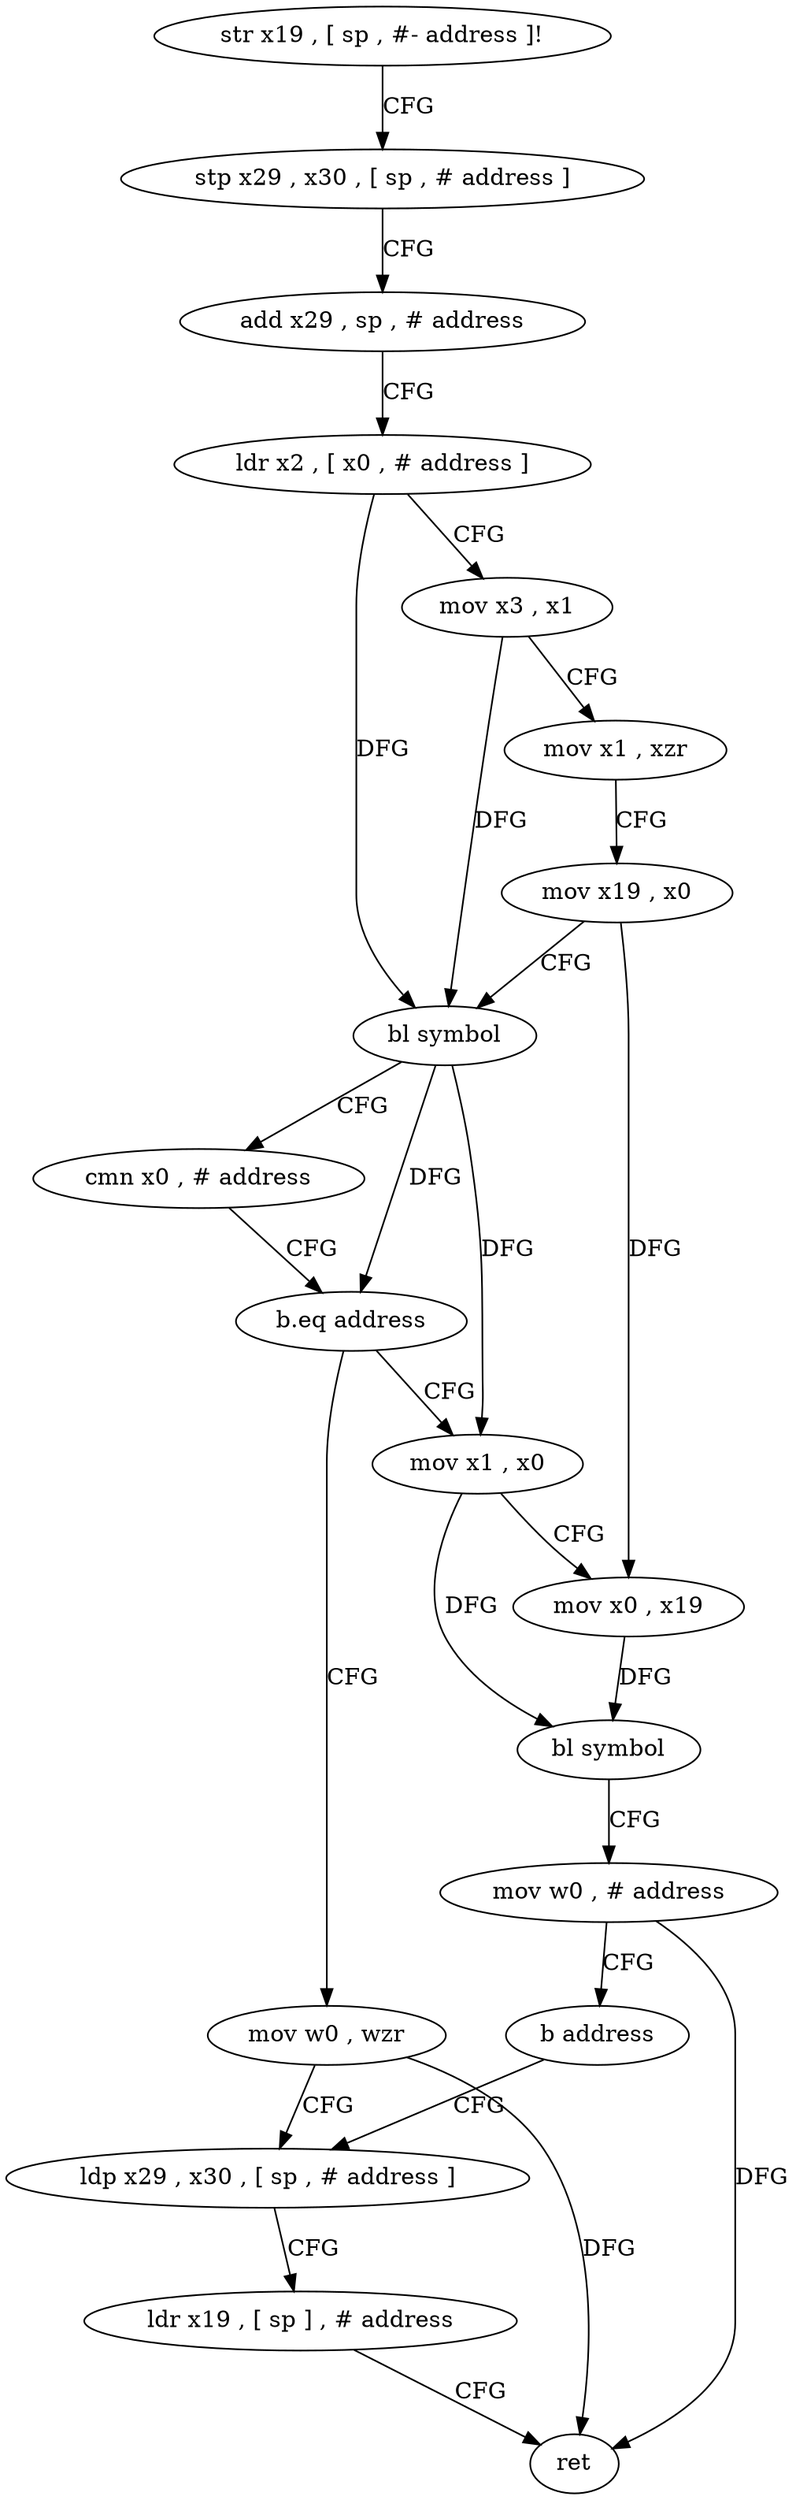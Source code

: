 digraph "func" {
"140360" [label = "str x19 , [ sp , #- address ]!" ]
"140364" [label = "stp x29 , x30 , [ sp , # address ]" ]
"140368" [label = "add x29 , sp , # address" ]
"140372" [label = "ldr x2 , [ x0 , # address ]" ]
"140376" [label = "mov x3 , x1" ]
"140380" [label = "mov x1 , xzr" ]
"140384" [label = "mov x19 , x0" ]
"140388" [label = "bl symbol" ]
"140392" [label = "cmn x0 , # address" ]
"140396" [label = "b.eq address" ]
"140420" [label = "mov w0 , wzr" ]
"140400" [label = "mov x1 , x0" ]
"140424" [label = "ldp x29 , x30 , [ sp , # address ]" ]
"140404" [label = "mov x0 , x19" ]
"140408" [label = "bl symbol" ]
"140412" [label = "mov w0 , # address" ]
"140416" [label = "b address" ]
"140428" [label = "ldr x19 , [ sp ] , # address" ]
"140432" [label = "ret" ]
"140360" -> "140364" [ label = "CFG" ]
"140364" -> "140368" [ label = "CFG" ]
"140368" -> "140372" [ label = "CFG" ]
"140372" -> "140376" [ label = "CFG" ]
"140372" -> "140388" [ label = "DFG" ]
"140376" -> "140380" [ label = "CFG" ]
"140376" -> "140388" [ label = "DFG" ]
"140380" -> "140384" [ label = "CFG" ]
"140384" -> "140388" [ label = "CFG" ]
"140384" -> "140404" [ label = "DFG" ]
"140388" -> "140392" [ label = "CFG" ]
"140388" -> "140396" [ label = "DFG" ]
"140388" -> "140400" [ label = "DFG" ]
"140392" -> "140396" [ label = "CFG" ]
"140396" -> "140420" [ label = "CFG" ]
"140396" -> "140400" [ label = "CFG" ]
"140420" -> "140424" [ label = "CFG" ]
"140420" -> "140432" [ label = "DFG" ]
"140400" -> "140404" [ label = "CFG" ]
"140400" -> "140408" [ label = "DFG" ]
"140424" -> "140428" [ label = "CFG" ]
"140404" -> "140408" [ label = "DFG" ]
"140408" -> "140412" [ label = "CFG" ]
"140412" -> "140416" [ label = "CFG" ]
"140412" -> "140432" [ label = "DFG" ]
"140416" -> "140424" [ label = "CFG" ]
"140428" -> "140432" [ label = "CFG" ]
}
